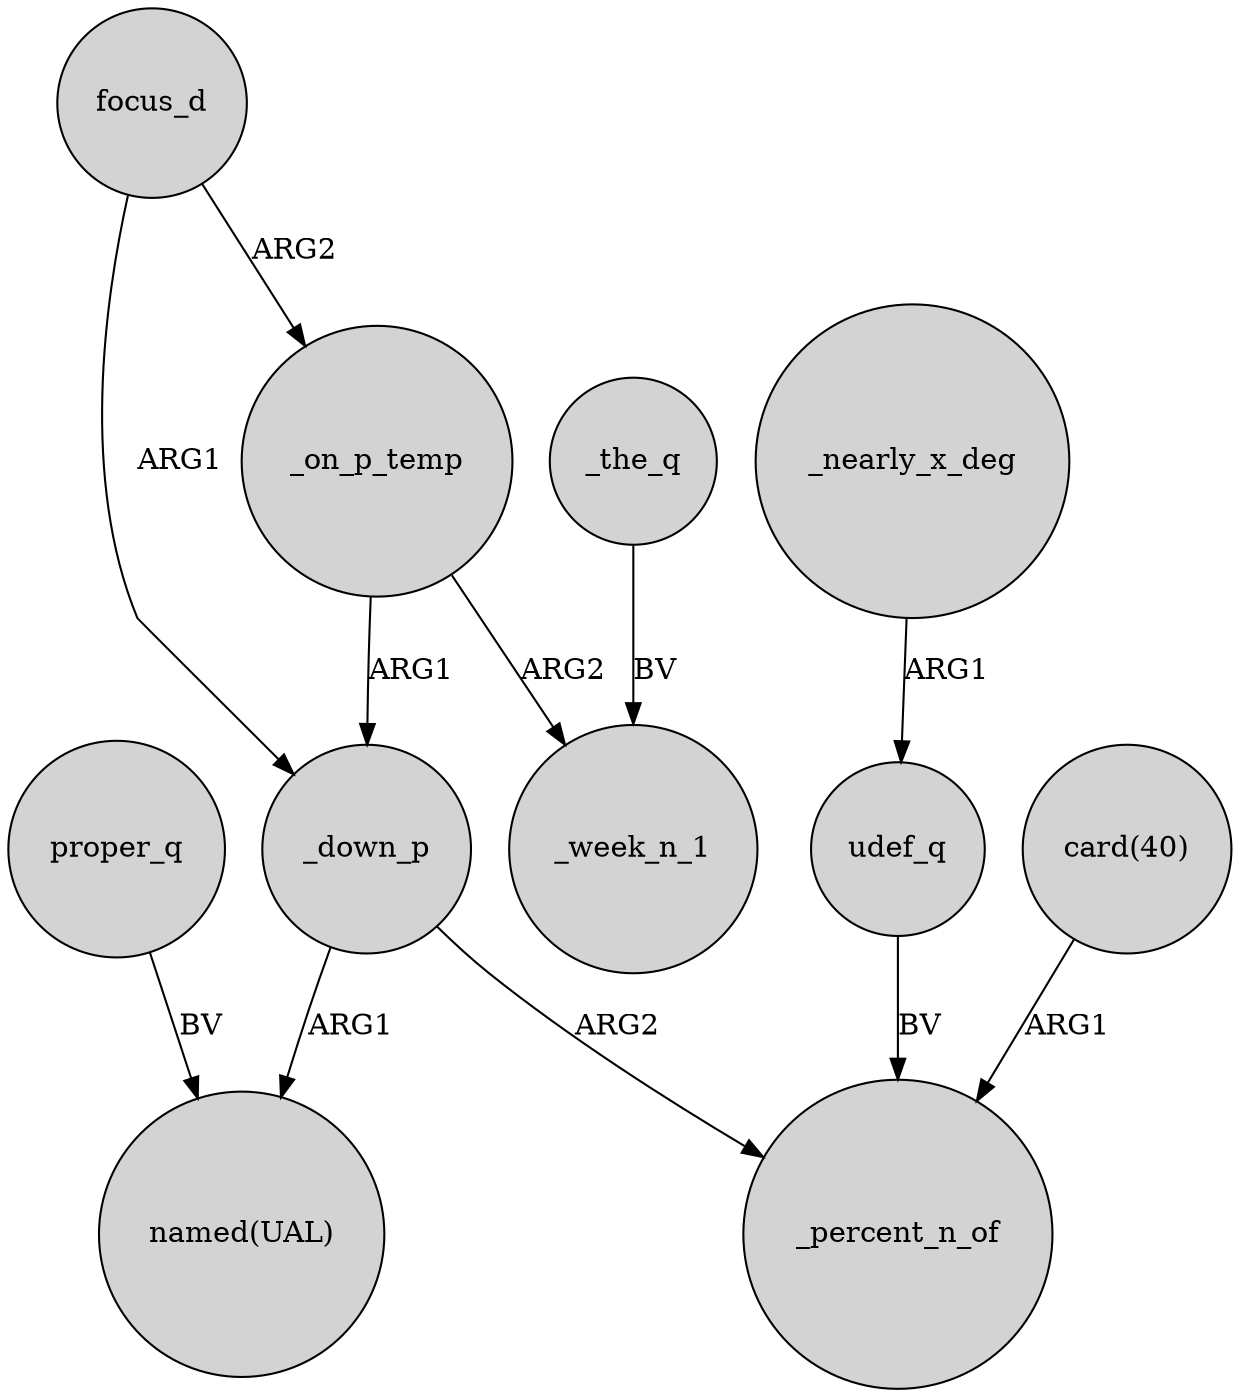 digraph {
	node [shape=circle style=filled]
	_down_p -> "named(UAL)" [label=ARG1]
	focus_d -> _down_p [label=ARG1]
	udef_q -> _percent_n_of [label=BV]
	focus_d -> _on_p_temp [label=ARG2]
	_the_q -> _week_n_1 [label=BV]
	_on_p_temp -> _week_n_1 [label=ARG2]
	_down_p -> _percent_n_of [label=ARG2]
	_on_p_temp -> _down_p [label=ARG1]
	_nearly_x_deg -> udef_q [label=ARG1]
	"card(40)" -> _percent_n_of [label=ARG1]
	proper_q -> "named(UAL)" [label=BV]
}

